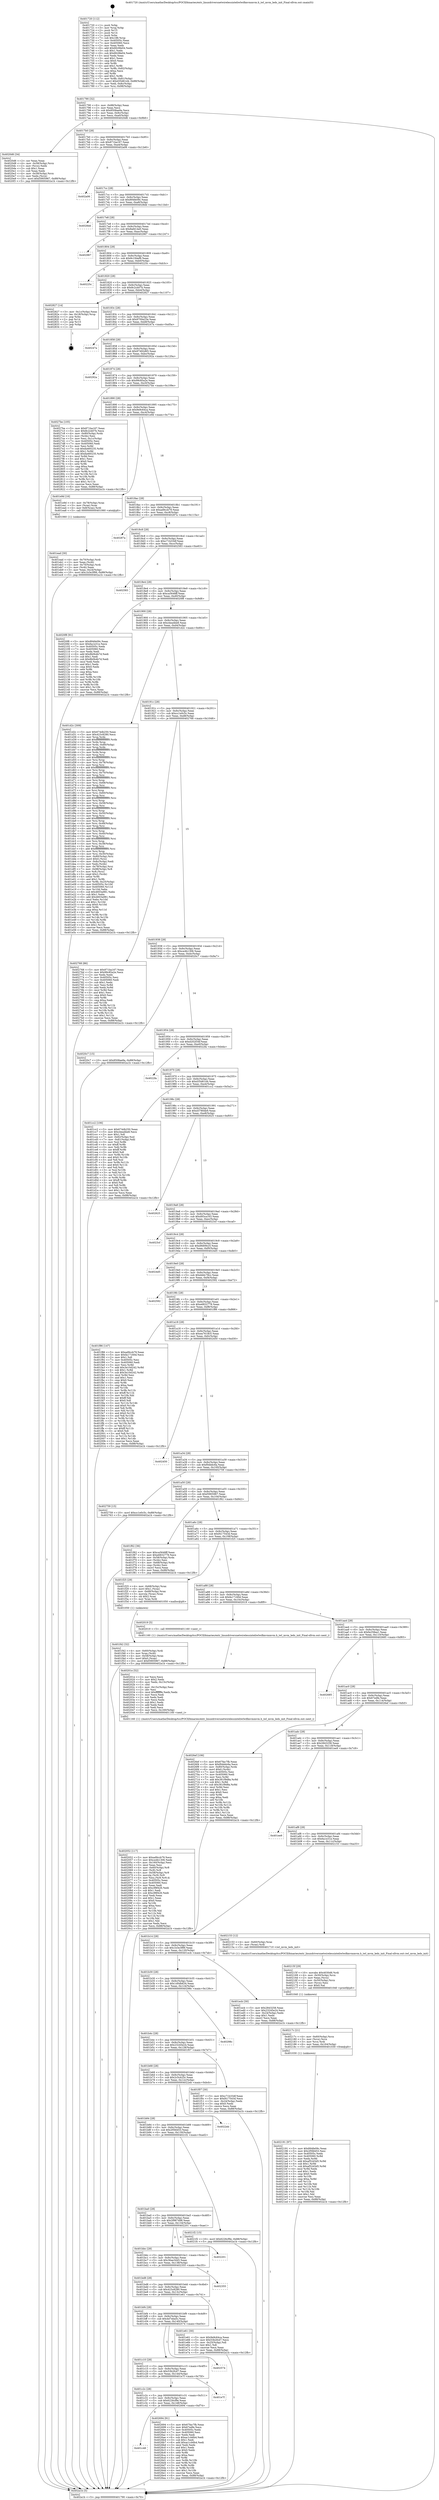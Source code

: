 digraph "0x401720" {
  label = "0x401720 (/mnt/c/Users/mathe/Desktop/tcc/POCII/binaries/extr_linuxdriversnetwirelessinteliwlwifimvmmvm.h_iwl_mvm_leds_init_Final-ollvm.out::main(0))"
  labelloc = "t"
  node[shape=record]

  Entry [label="",width=0.3,height=0.3,shape=circle,fillcolor=black,style=filled]
  "0x401790" [label="{
     0x401790 [32]\l
     | [instrs]\l
     &nbsp;&nbsp;0x401790 \<+6\>: mov -0x88(%rbp),%eax\l
     &nbsp;&nbsp;0x401796 \<+2\>: mov %eax,%ecx\l
     &nbsp;&nbsp;0x401798 \<+6\>: sub $0x8508ae9a,%ecx\l
     &nbsp;&nbsp;0x40179e \<+6\>: mov %eax,-0x9c(%rbp)\l
     &nbsp;&nbsp;0x4017a4 \<+6\>: mov %ecx,-0xa0(%rbp)\l
     &nbsp;&nbsp;0x4017aa \<+6\>: je 00000000004020d6 \<main+0x9b6\>\l
  }"]
  "0x4020d6" [label="{
     0x4020d6 [34]\l
     | [instrs]\l
     &nbsp;&nbsp;0x4020d6 \<+2\>: xor %eax,%eax\l
     &nbsp;&nbsp;0x4020d8 \<+4\>: mov -0x58(%rbp),%rcx\l
     &nbsp;&nbsp;0x4020dc \<+2\>: mov (%rcx),%edx\l
     &nbsp;&nbsp;0x4020de \<+3\>: sub $0x1,%eax\l
     &nbsp;&nbsp;0x4020e1 \<+2\>: sub %eax,%edx\l
     &nbsp;&nbsp;0x4020e3 \<+4\>: mov -0x58(%rbp),%rcx\l
     &nbsp;&nbsp;0x4020e7 \<+2\>: mov %edx,(%rcx)\l
     &nbsp;&nbsp;0x4020e9 \<+10\>: movl $0xf3905967,-0x88(%rbp)\l
     &nbsp;&nbsp;0x4020f3 \<+5\>: jmp 0000000000402a1b \<main+0x12fb\>\l
  }"]
  "0x4017b0" [label="{
     0x4017b0 [28]\l
     | [instrs]\l
     &nbsp;&nbsp;0x4017b0 \<+5\>: jmp 00000000004017b5 \<main+0x95\>\l
     &nbsp;&nbsp;0x4017b5 \<+6\>: mov -0x9c(%rbp),%eax\l
     &nbsp;&nbsp;0x4017bb \<+5\>: sub $0x871ba167,%eax\l
     &nbsp;&nbsp;0x4017c0 \<+6\>: mov %eax,-0xa4(%rbp)\l
     &nbsp;&nbsp;0x4017c6 \<+6\>: je 0000000000402a06 \<main+0x12e6\>\l
  }"]
  Exit [label="",width=0.3,height=0.3,shape=circle,fillcolor=black,style=filled,peripheries=2]
  "0x402a06" [label="{
     0x402a06\l
  }", style=dashed]
  "0x4017cc" [label="{
     0x4017cc [28]\l
     | [instrs]\l
     &nbsp;&nbsp;0x4017cc \<+5\>: jmp 00000000004017d1 \<main+0xb1\>\l
     &nbsp;&nbsp;0x4017d1 \<+6\>: mov -0x9c(%rbp),%eax\l
     &nbsp;&nbsp;0x4017d7 \<+5\>: sub $0x894fe09c,%eax\l
     &nbsp;&nbsp;0x4017dc \<+6\>: mov %eax,-0xa8(%rbp)\l
     &nbsp;&nbsp;0x4017e2 \<+6\>: je 00000000004028dd \<main+0x11bd\>\l
  }"]
  "0x401c48" [label="{
     0x401c48\l
  }", style=dashed]
  "0x4028dd" [label="{
     0x4028dd\l
  }", style=dashed]
  "0x4017e8" [label="{
     0x4017e8 [28]\l
     | [instrs]\l
     &nbsp;&nbsp;0x4017e8 \<+5\>: jmp 00000000004017ed \<main+0xcd\>\l
     &nbsp;&nbsp;0x4017ed \<+6\>: mov -0x9c(%rbp),%eax\l
     &nbsp;&nbsp;0x4017f3 \<+5\>: sub $0x8afd14e0,%eax\l
     &nbsp;&nbsp;0x4017f8 \<+6\>: mov %eax,-0xac(%rbp)\l
     &nbsp;&nbsp;0x4017fe \<+6\>: je 0000000000402967 \<main+0x1247\>\l
  }"]
  "0x402694" [label="{
     0x402694 [91]\l
     | [instrs]\l
     &nbsp;&nbsp;0x402694 \<+5\>: mov $0x67fac7fb,%eax\l
     &nbsp;&nbsp;0x402699 \<+5\>: mov $0x67edfe,%ecx\l
     &nbsp;&nbsp;0x40269e \<+7\>: mov 0x40505c,%edx\l
     &nbsp;&nbsp;0x4026a5 \<+7\>: mov 0x405060,%esi\l
     &nbsp;&nbsp;0x4026ac \<+2\>: mov %edx,%edi\l
     &nbsp;&nbsp;0x4026ae \<+6\>: sub $0xac1cb6b4,%edi\l
     &nbsp;&nbsp;0x4026b4 \<+3\>: sub $0x1,%edi\l
     &nbsp;&nbsp;0x4026b7 \<+6\>: add $0xac1cb6b4,%edi\l
     &nbsp;&nbsp;0x4026bd \<+3\>: imul %edi,%edx\l
     &nbsp;&nbsp;0x4026c0 \<+3\>: and $0x1,%edx\l
     &nbsp;&nbsp;0x4026c3 \<+3\>: cmp $0x0,%edx\l
     &nbsp;&nbsp;0x4026c6 \<+4\>: sete %r8b\l
     &nbsp;&nbsp;0x4026ca \<+3\>: cmp $0xa,%esi\l
     &nbsp;&nbsp;0x4026cd \<+4\>: setl %r9b\l
     &nbsp;&nbsp;0x4026d1 \<+3\>: mov %r8b,%r10b\l
     &nbsp;&nbsp;0x4026d4 \<+3\>: and %r9b,%r10b\l
     &nbsp;&nbsp;0x4026d7 \<+3\>: xor %r9b,%r8b\l
     &nbsp;&nbsp;0x4026da \<+3\>: or %r8b,%r10b\l
     &nbsp;&nbsp;0x4026dd \<+4\>: test $0x1,%r10b\l
     &nbsp;&nbsp;0x4026e1 \<+3\>: cmovne %ecx,%eax\l
     &nbsp;&nbsp;0x4026e4 \<+6\>: mov %eax,-0x88(%rbp)\l
     &nbsp;&nbsp;0x4026ea \<+5\>: jmp 0000000000402a1b \<main+0x12fb\>\l
  }"]
  "0x402967" [label="{
     0x402967\l
  }", style=dashed]
  "0x401804" [label="{
     0x401804 [28]\l
     | [instrs]\l
     &nbsp;&nbsp;0x401804 \<+5\>: jmp 0000000000401809 \<main+0xe9\>\l
     &nbsp;&nbsp;0x401809 \<+6\>: mov -0x9c(%rbp),%eax\l
     &nbsp;&nbsp;0x40180f \<+5\>: sub $0x8c194ef6,%eax\l
     &nbsp;&nbsp;0x401814 \<+6\>: mov %eax,-0xb0(%rbp)\l
     &nbsp;&nbsp;0x40181a \<+6\>: je 000000000040225c \<main+0xb3c\>\l
  }"]
  "0x401c2c" [label="{
     0x401c2c [28]\l
     | [instrs]\l
     &nbsp;&nbsp;0x401c2c \<+5\>: jmp 0000000000401c31 \<main+0x511\>\l
     &nbsp;&nbsp;0x401c31 \<+6\>: mov -0x9c(%rbp),%eax\l
     &nbsp;&nbsp;0x401c37 \<+5\>: sub $0x6226cf9e,%eax\l
     &nbsp;&nbsp;0x401c3c \<+6\>: mov %eax,-0x148(%rbp)\l
     &nbsp;&nbsp;0x401c42 \<+6\>: je 0000000000402694 \<main+0xf74\>\l
  }"]
  "0x40225c" [label="{
     0x40225c\l
  }", style=dashed]
  "0x401820" [label="{
     0x401820 [28]\l
     | [instrs]\l
     &nbsp;&nbsp;0x401820 \<+5\>: jmp 0000000000401825 \<main+0x105\>\l
     &nbsp;&nbsp;0x401825 \<+6\>: mov -0x9c(%rbp),%eax\l
     &nbsp;&nbsp;0x40182b \<+5\>: sub $0x8c2cb07b,%eax\l
     &nbsp;&nbsp;0x401830 \<+6\>: mov %eax,-0xb4(%rbp)\l
     &nbsp;&nbsp;0x401836 \<+6\>: je 0000000000402827 \<main+0x1107\>\l
  }"]
  "0x401e7f" [label="{
     0x401e7f\l
  }", style=dashed]
  "0x402827" [label="{
     0x402827 [14]\l
     | [instrs]\l
     &nbsp;&nbsp;0x402827 \<+3\>: mov -0x1c(%rbp),%eax\l
     &nbsp;&nbsp;0x40282a \<+4\>: lea -0x18(%rbp),%rsp\l
     &nbsp;&nbsp;0x40282e \<+1\>: pop %rbx\l
     &nbsp;&nbsp;0x40282f \<+2\>: pop %r14\l
     &nbsp;&nbsp;0x402831 \<+2\>: pop %r15\l
     &nbsp;&nbsp;0x402833 \<+1\>: pop %rbp\l
     &nbsp;&nbsp;0x402834 \<+1\>: ret\l
  }"]
  "0x40183c" [label="{
     0x40183c [28]\l
     | [instrs]\l
     &nbsp;&nbsp;0x40183c \<+5\>: jmp 0000000000401841 \<main+0x121\>\l
     &nbsp;&nbsp;0x401841 \<+6\>: mov -0x9c(%rbp),%eax\l
     &nbsp;&nbsp;0x401847 \<+5\>: sub $0x9700e23e,%eax\l
     &nbsp;&nbsp;0x40184c \<+6\>: mov %eax,-0xb8(%rbp)\l
     &nbsp;&nbsp;0x401852 \<+6\>: je 000000000040247a \<main+0xd5a\>\l
  }"]
  "0x401c10" [label="{
     0x401c10 [28]\l
     | [instrs]\l
     &nbsp;&nbsp;0x401c10 \<+5\>: jmp 0000000000401c15 \<main+0x4f5\>\l
     &nbsp;&nbsp;0x401c15 \<+6\>: mov -0x9c(%rbp),%eax\l
     &nbsp;&nbsp;0x401c1b \<+5\>: sub $0x53b2fcd7,%eax\l
     &nbsp;&nbsp;0x401c20 \<+6\>: mov %eax,-0x144(%rbp)\l
     &nbsp;&nbsp;0x401c26 \<+6\>: je 0000000000401e7f \<main+0x75f\>\l
  }"]
  "0x40247a" [label="{
     0x40247a\l
  }", style=dashed]
  "0x401858" [label="{
     0x401858 [28]\l
     | [instrs]\l
     &nbsp;&nbsp;0x401858 \<+5\>: jmp 000000000040185d \<main+0x13d\>\l
     &nbsp;&nbsp;0x40185d \<+6\>: mov -0x9c(%rbp),%eax\l
     &nbsp;&nbsp;0x401863 \<+5\>: sub $0x97492d65,%eax\l
     &nbsp;&nbsp;0x401868 \<+6\>: mov %eax,-0xbc(%rbp)\l
     &nbsp;&nbsp;0x40186e \<+6\>: je 000000000040292a \<main+0x120a\>\l
  }"]
  "0x402574" [label="{
     0x402574\l
  }", style=dashed]
  "0x40292a" [label="{
     0x40292a\l
  }", style=dashed]
  "0x401874" [label="{
     0x401874 [28]\l
     | [instrs]\l
     &nbsp;&nbsp;0x401874 \<+5\>: jmp 0000000000401879 \<main+0x159\>\l
     &nbsp;&nbsp;0x401879 \<+6\>: mov -0x9c(%rbp),%eax\l
     &nbsp;&nbsp;0x40187f \<+5\>: sub $0x99c85a2e,%eax\l
     &nbsp;&nbsp;0x401884 \<+6\>: mov %eax,-0xc0(%rbp)\l
     &nbsp;&nbsp;0x40188a \<+6\>: je 00000000004027be \<main+0x109e\>\l
  }"]
  "0x402191" [label="{
     0x402191 [97]\l
     | [instrs]\l
     &nbsp;&nbsp;0x402191 \<+5\>: mov $0x894fe09c,%eax\l
     &nbsp;&nbsp;0x402196 \<+5\>: mov $0x2f5fd453,%esi\l
     &nbsp;&nbsp;0x40219b \<+7\>: mov 0x40505c,%edx\l
     &nbsp;&nbsp;0x4021a2 \<+8\>: mov 0x405060,%r8d\l
     &nbsp;&nbsp;0x4021aa \<+3\>: mov %edx,%r9d\l
     &nbsp;&nbsp;0x4021ad \<+7\>: add $0xaf52d3d5,%r9d\l
     &nbsp;&nbsp;0x4021b4 \<+4\>: sub $0x1,%r9d\l
     &nbsp;&nbsp;0x4021b8 \<+7\>: sub $0xaf52d3d5,%r9d\l
     &nbsp;&nbsp;0x4021bf \<+4\>: imul %r9d,%edx\l
     &nbsp;&nbsp;0x4021c3 \<+3\>: and $0x1,%edx\l
     &nbsp;&nbsp;0x4021c6 \<+3\>: cmp $0x0,%edx\l
     &nbsp;&nbsp;0x4021c9 \<+4\>: sete %r10b\l
     &nbsp;&nbsp;0x4021cd \<+4\>: cmp $0xa,%r8d\l
     &nbsp;&nbsp;0x4021d1 \<+4\>: setl %r11b\l
     &nbsp;&nbsp;0x4021d5 \<+3\>: mov %r10b,%bl\l
     &nbsp;&nbsp;0x4021d8 \<+3\>: and %r11b,%bl\l
     &nbsp;&nbsp;0x4021db \<+3\>: xor %r11b,%r10b\l
     &nbsp;&nbsp;0x4021de \<+3\>: or %r10b,%bl\l
     &nbsp;&nbsp;0x4021e1 \<+3\>: test $0x1,%bl\l
     &nbsp;&nbsp;0x4021e4 \<+3\>: cmovne %esi,%eax\l
     &nbsp;&nbsp;0x4021e7 \<+6\>: mov %eax,-0x88(%rbp)\l
     &nbsp;&nbsp;0x4021ed \<+5\>: jmp 0000000000402a1b \<main+0x12fb\>\l
  }"]
  "0x4027be" [label="{
     0x4027be [105]\l
     | [instrs]\l
     &nbsp;&nbsp;0x4027be \<+5\>: mov $0x871ba167,%eax\l
     &nbsp;&nbsp;0x4027c3 \<+5\>: mov $0x8c2cb07b,%ecx\l
     &nbsp;&nbsp;0x4027c8 \<+4\>: mov -0x80(%rbp),%rdx\l
     &nbsp;&nbsp;0x4027cc \<+2\>: mov (%rdx),%esi\l
     &nbsp;&nbsp;0x4027ce \<+3\>: mov %esi,-0x1c(%rbp)\l
     &nbsp;&nbsp;0x4027d1 \<+7\>: mov 0x40505c,%esi\l
     &nbsp;&nbsp;0x4027d8 \<+7\>: mov 0x405060,%edi\l
     &nbsp;&nbsp;0x4027df \<+3\>: mov %esi,%r8d\l
     &nbsp;&nbsp;0x4027e2 \<+7\>: sub $0xfa460235,%r8d\l
     &nbsp;&nbsp;0x4027e9 \<+4\>: sub $0x1,%r8d\l
     &nbsp;&nbsp;0x4027ed \<+7\>: add $0xfa460235,%r8d\l
     &nbsp;&nbsp;0x4027f4 \<+4\>: imul %r8d,%esi\l
     &nbsp;&nbsp;0x4027f8 \<+3\>: and $0x1,%esi\l
     &nbsp;&nbsp;0x4027fb \<+3\>: cmp $0x0,%esi\l
     &nbsp;&nbsp;0x4027fe \<+4\>: sete %r9b\l
     &nbsp;&nbsp;0x402802 \<+3\>: cmp $0xa,%edi\l
     &nbsp;&nbsp;0x402805 \<+4\>: setl %r10b\l
     &nbsp;&nbsp;0x402809 \<+3\>: mov %r9b,%r11b\l
     &nbsp;&nbsp;0x40280c \<+3\>: and %r10b,%r11b\l
     &nbsp;&nbsp;0x40280f \<+3\>: xor %r10b,%r9b\l
     &nbsp;&nbsp;0x402812 \<+3\>: or %r9b,%r11b\l
     &nbsp;&nbsp;0x402815 \<+4\>: test $0x1,%r11b\l
     &nbsp;&nbsp;0x402819 \<+3\>: cmovne %ecx,%eax\l
     &nbsp;&nbsp;0x40281c \<+6\>: mov %eax,-0x88(%rbp)\l
     &nbsp;&nbsp;0x402822 \<+5\>: jmp 0000000000402a1b \<main+0x12fb\>\l
  }"]
  "0x401890" [label="{
     0x401890 [28]\l
     | [instrs]\l
     &nbsp;&nbsp;0x401890 \<+5\>: jmp 0000000000401895 \<main+0x175\>\l
     &nbsp;&nbsp;0x401895 \<+6\>: mov -0x9c(%rbp),%eax\l
     &nbsp;&nbsp;0x40189b \<+5\>: sub $0x9e9c64ca,%eax\l
     &nbsp;&nbsp;0x4018a0 \<+6\>: mov %eax,-0xc4(%rbp)\l
     &nbsp;&nbsp;0x4018a6 \<+6\>: je 0000000000401e9d \<main+0x77d\>\l
  }"]
  "0x40217c" [label="{
     0x40217c [21]\l
     | [instrs]\l
     &nbsp;&nbsp;0x40217c \<+4\>: mov -0x60(%rbp),%rcx\l
     &nbsp;&nbsp;0x402180 \<+3\>: mov (%rcx),%rcx\l
     &nbsp;&nbsp;0x402183 \<+3\>: mov %rcx,%rdi\l
     &nbsp;&nbsp;0x402186 \<+6\>: mov %eax,-0x164(%rbp)\l
     &nbsp;&nbsp;0x40218c \<+5\>: call 0000000000401030 \<free@plt\>\l
     | [calls]\l
     &nbsp;&nbsp;0x401030 \{1\} (unknown)\l
  }"]
  "0x401e9d" [label="{
     0x401e9d [16]\l
     | [instrs]\l
     &nbsp;&nbsp;0x401e9d \<+4\>: mov -0x78(%rbp),%rax\l
     &nbsp;&nbsp;0x401ea1 \<+3\>: mov (%rax),%rax\l
     &nbsp;&nbsp;0x401ea4 \<+4\>: mov 0x8(%rax),%rdi\l
     &nbsp;&nbsp;0x401ea8 \<+5\>: call 0000000000401060 \<atoi@plt\>\l
     | [calls]\l
     &nbsp;&nbsp;0x401060 \{1\} (unknown)\l
  }"]
  "0x4018ac" [label="{
     0x4018ac [28]\l
     | [instrs]\l
     &nbsp;&nbsp;0x4018ac \<+5\>: jmp 00000000004018b1 \<main+0x191\>\l
     &nbsp;&nbsp;0x4018b1 \<+6\>: mov -0x9c(%rbp),%eax\l
     &nbsp;&nbsp;0x4018b7 \<+5\>: sub $0xad9ccb79,%eax\l
     &nbsp;&nbsp;0x4018bc \<+6\>: mov %eax,-0xc8(%rbp)\l
     &nbsp;&nbsp;0x4018c2 \<+6\>: je 000000000040287a \<main+0x115a\>\l
  }"]
  "0x40215f" [label="{
     0x40215f [29]\l
     | [instrs]\l
     &nbsp;&nbsp;0x40215f \<+10\>: movabs $0x4030d6,%rdi\l
     &nbsp;&nbsp;0x402169 \<+4\>: mov -0x50(%rbp),%rcx\l
     &nbsp;&nbsp;0x40216d \<+2\>: mov %eax,(%rcx)\l
     &nbsp;&nbsp;0x40216f \<+4\>: mov -0x50(%rbp),%rcx\l
     &nbsp;&nbsp;0x402173 \<+2\>: mov (%rcx),%esi\l
     &nbsp;&nbsp;0x402175 \<+2\>: mov $0x0,%al\l
     &nbsp;&nbsp;0x402177 \<+5\>: call 0000000000401040 \<printf@plt\>\l
     | [calls]\l
     &nbsp;&nbsp;0x401040 \{1\} (unknown)\l
  }"]
  "0x40287a" [label="{
     0x40287a\l
  }", style=dashed]
  "0x4018c8" [label="{
     0x4018c8 [28]\l
     | [instrs]\l
     &nbsp;&nbsp;0x4018c8 \<+5\>: jmp 00000000004018cd \<main+0x1ad\>\l
     &nbsp;&nbsp;0x4018cd \<+6\>: mov -0x9c(%rbp),%eax\l
     &nbsp;&nbsp;0x4018d3 \<+5\>: sub $0xc71b33df,%eax\l
     &nbsp;&nbsp;0x4018d8 \<+6\>: mov %eax,-0xcc(%rbp)\l
     &nbsp;&nbsp;0x4018de \<+6\>: je 0000000000402583 \<main+0xe63\>\l
  }"]
  "0x402052" [label="{
     0x402052 [117]\l
     | [instrs]\l
     &nbsp;&nbsp;0x402052 \<+5\>: mov $0xad9ccb79,%ecx\l
     &nbsp;&nbsp;0x402057 \<+5\>: mov $0xce4b1306,%edx\l
     &nbsp;&nbsp;0x40205c \<+6\>: mov -0x160(%rbp),%esi\l
     &nbsp;&nbsp;0x402062 \<+3\>: imul %eax,%esi\l
     &nbsp;&nbsp;0x402065 \<+4\>: mov -0x60(%rbp),%r8\l
     &nbsp;&nbsp;0x402069 \<+3\>: mov (%r8),%r8\l
     &nbsp;&nbsp;0x40206c \<+4\>: mov -0x58(%rbp),%r9\l
     &nbsp;&nbsp;0x402070 \<+3\>: movslq (%r9),%r9\l
     &nbsp;&nbsp;0x402073 \<+4\>: mov %esi,(%r8,%r9,4)\l
     &nbsp;&nbsp;0x402077 \<+7\>: mov 0x40505c,%eax\l
     &nbsp;&nbsp;0x40207e \<+7\>: mov 0x405060,%esi\l
     &nbsp;&nbsp;0x402085 \<+2\>: mov %eax,%edi\l
     &nbsp;&nbsp;0x402087 \<+6\>: add $0xc98f426,%edi\l
     &nbsp;&nbsp;0x40208d \<+3\>: sub $0x1,%edi\l
     &nbsp;&nbsp;0x402090 \<+6\>: sub $0xc98f426,%edi\l
     &nbsp;&nbsp;0x402096 \<+3\>: imul %edi,%eax\l
     &nbsp;&nbsp;0x402099 \<+3\>: and $0x1,%eax\l
     &nbsp;&nbsp;0x40209c \<+3\>: cmp $0x0,%eax\l
     &nbsp;&nbsp;0x40209f \<+4\>: sete %r10b\l
     &nbsp;&nbsp;0x4020a3 \<+3\>: cmp $0xa,%esi\l
     &nbsp;&nbsp;0x4020a6 \<+4\>: setl %r11b\l
     &nbsp;&nbsp;0x4020aa \<+3\>: mov %r10b,%bl\l
     &nbsp;&nbsp;0x4020ad \<+3\>: and %r11b,%bl\l
     &nbsp;&nbsp;0x4020b0 \<+3\>: xor %r11b,%r10b\l
     &nbsp;&nbsp;0x4020b3 \<+3\>: or %r10b,%bl\l
     &nbsp;&nbsp;0x4020b6 \<+3\>: test $0x1,%bl\l
     &nbsp;&nbsp;0x4020b9 \<+3\>: cmovne %edx,%ecx\l
     &nbsp;&nbsp;0x4020bc \<+6\>: mov %ecx,-0x88(%rbp)\l
     &nbsp;&nbsp;0x4020c2 \<+5\>: jmp 0000000000402a1b \<main+0x12fb\>\l
  }"]
  "0x402583" [label="{
     0x402583\l
  }", style=dashed]
  "0x4018e4" [label="{
     0x4018e4 [28]\l
     | [instrs]\l
     &nbsp;&nbsp;0x4018e4 \<+5\>: jmp 00000000004018e9 \<main+0x1c9\>\l
     &nbsp;&nbsp;0x4018e9 \<+6\>: mov -0x9c(%rbp),%eax\l
     &nbsp;&nbsp;0x4018ef \<+5\>: sub $0xca5648ff,%eax\l
     &nbsp;&nbsp;0x4018f4 \<+6\>: mov %eax,-0xd0(%rbp)\l
     &nbsp;&nbsp;0x4018fa \<+6\>: je 00000000004020f8 \<main+0x9d8\>\l
  }"]
  "0x40201e" [label="{
     0x40201e [52]\l
     | [instrs]\l
     &nbsp;&nbsp;0x40201e \<+2\>: xor %ecx,%ecx\l
     &nbsp;&nbsp;0x402020 \<+5\>: mov $0x2,%edx\l
     &nbsp;&nbsp;0x402025 \<+6\>: mov %edx,-0x15c(%rbp)\l
     &nbsp;&nbsp;0x40202b \<+1\>: cltd\l
     &nbsp;&nbsp;0x40202c \<+6\>: mov -0x15c(%rbp),%esi\l
     &nbsp;&nbsp;0x402032 \<+2\>: idiv %esi\l
     &nbsp;&nbsp;0x402034 \<+6\>: imul $0xfffffffe,%edx,%edx\l
     &nbsp;&nbsp;0x40203a \<+2\>: mov %ecx,%edi\l
     &nbsp;&nbsp;0x40203c \<+2\>: sub %edx,%edi\l
     &nbsp;&nbsp;0x40203e \<+2\>: mov %ecx,%edx\l
     &nbsp;&nbsp;0x402040 \<+3\>: sub $0x1,%edx\l
     &nbsp;&nbsp;0x402043 \<+2\>: add %edx,%edi\l
     &nbsp;&nbsp;0x402045 \<+2\>: sub %edi,%ecx\l
     &nbsp;&nbsp;0x402047 \<+6\>: mov %ecx,-0x160(%rbp)\l
     &nbsp;&nbsp;0x40204d \<+5\>: call 0000000000401160 \<next_i\>\l
     | [calls]\l
     &nbsp;&nbsp;0x401160 \{1\} (/mnt/c/Users/mathe/Desktop/tcc/POCII/binaries/extr_linuxdriversnetwirelessinteliwlwifimvmmvm.h_iwl_mvm_leds_init_Final-ollvm.out::next_i)\l
  }"]
  "0x4020f8" [label="{
     0x4020f8 [91]\l
     | [instrs]\l
     &nbsp;&nbsp;0x4020f8 \<+5\>: mov $0x894fe09c,%eax\l
     &nbsp;&nbsp;0x4020fd \<+5\>: mov $0x6a1e31e,%ecx\l
     &nbsp;&nbsp;0x402102 \<+7\>: mov 0x40505c,%edx\l
     &nbsp;&nbsp;0x402109 \<+7\>: mov 0x405060,%esi\l
     &nbsp;&nbsp;0x402110 \<+2\>: mov %edx,%edi\l
     &nbsp;&nbsp;0x402112 \<+6\>: add $0x8b0b4b7d,%edi\l
     &nbsp;&nbsp;0x402118 \<+3\>: sub $0x1,%edi\l
     &nbsp;&nbsp;0x40211b \<+6\>: sub $0x8b0b4b7d,%edi\l
     &nbsp;&nbsp;0x402121 \<+3\>: imul %edi,%edx\l
     &nbsp;&nbsp;0x402124 \<+3\>: and $0x1,%edx\l
     &nbsp;&nbsp;0x402127 \<+3\>: cmp $0x0,%edx\l
     &nbsp;&nbsp;0x40212a \<+4\>: sete %r8b\l
     &nbsp;&nbsp;0x40212e \<+3\>: cmp $0xa,%esi\l
     &nbsp;&nbsp;0x402131 \<+4\>: setl %r9b\l
     &nbsp;&nbsp;0x402135 \<+3\>: mov %r8b,%r10b\l
     &nbsp;&nbsp;0x402138 \<+3\>: and %r9b,%r10b\l
     &nbsp;&nbsp;0x40213b \<+3\>: xor %r9b,%r8b\l
     &nbsp;&nbsp;0x40213e \<+3\>: or %r8b,%r10b\l
     &nbsp;&nbsp;0x402141 \<+4\>: test $0x1,%r10b\l
     &nbsp;&nbsp;0x402145 \<+3\>: cmovne %ecx,%eax\l
     &nbsp;&nbsp;0x402148 \<+6\>: mov %eax,-0x88(%rbp)\l
     &nbsp;&nbsp;0x40214e \<+5\>: jmp 0000000000402a1b \<main+0x12fb\>\l
  }"]
  "0x401900" [label="{
     0x401900 [28]\l
     | [instrs]\l
     &nbsp;&nbsp;0x401900 \<+5\>: jmp 0000000000401905 \<main+0x1e5\>\l
     &nbsp;&nbsp;0x401905 \<+6\>: mov -0x9c(%rbp),%eax\l
     &nbsp;&nbsp;0x40190b \<+5\>: sub $0xcbea4be8,%eax\l
     &nbsp;&nbsp;0x401910 \<+6\>: mov %eax,-0xd4(%rbp)\l
     &nbsp;&nbsp;0x401916 \<+6\>: je 0000000000401d2c \<main+0x60c\>\l
  }"]
  "0x401f42" [label="{
     0x401f42 [32]\l
     | [instrs]\l
     &nbsp;&nbsp;0x401f42 \<+4\>: mov -0x60(%rbp),%rdi\l
     &nbsp;&nbsp;0x401f46 \<+3\>: mov %rax,(%rdi)\l
     &nbsp;&nbsp;0x401f49 \<+4\>: mov -0x58(%rbp),%rax\l
     &nbsp;&nbsp;0x401f4d \<+6\>: movl $0x0,(%rax)\l
     &nbsp;&nbsp;0x401f53 \<+10\>: movl $0xf3905967,-0x88(%rbp)\l
     &nbsp;&nbsp;0x401f5d \<+5\>: jmp 0000000000402a1b \<main+0x12fb\>\l
  }"]
  "0x401d2c" [label="{
     0x401d2c [309]\l
     | [instrs]\l
     &nbsp;&nbsp;0x401d2c \<+5\>: mov $0x674db250,%eax\l
     &nbsp;&nbsp;0x401d31 \<+5\>: mov $0x423c8280,%ecx\l
     &nbsp;&nbsp;0x401d36 \<+3\>: mov %rsp,%rdx\l
     &nbsp;&nbsp;0x401d39 \<+4\>: add $0xfffffffffffffff0,%rdx\l
     &nbsp;&nbsp;0x401d3d \<+3\>: mov %rdx,%rsp\l
     &nbsp;&nbsp;0x401d40 \<+4\>: mov %rdx,-0x80(%rbp)\l
     &nbsp;&nbsp;0x401d44 \<+3\>: mov %rsp,%rdx\l
     &nbsp;&nbsp;0x401d47 \<+4\>: add $0xfffffffffffffff0,%rdx\l
     &nbsp;&nbsp;0x401d4b \<+3\>: mov %rdx,%rsp\l
     &nbsp;&nbsp;0x401d4e \<+3\>: mov %rsp,%rsi\l
     &nbsp;&nbsp;0x401d51 \<+4\>: add $0xfffffffffffffff0,%rsi\l
     &nbsp;&nbsp;0x401d55 \<+3\>: mov %rsi,%rsp\l
     &nbsp;&nbsp;0x401d58 \<+4\>: mov %rsi,-0x78(%rbp)\l
     &nbsp;&nbsp;0x401d5c \<+3\>: mov %rsp,%rsi\l
     &nbsp;&nbsp;0x401d5f \<+4\>: add $0xfffffffffffffff0,%rsi\l
     &nbsp;&nbsp;0x401d63 \<+3\>: mov %rsi,%rsp\l
     &nbsp;&nbsp;0x401d66 \<+4\>: mov %rsi,-0x70(%rbp)\l
     &nbsp;&nbsp;0x401d6a \<+3\>: mov %rsp,%rsi\l
     &nbsp;&nbsp;0x401d6d \<+4\>: add $0xfffffffffffffff0,%rsi\l
     &nbsp;&nbsp;0x401d71 \<+3\>: mov %rsi,%rsp\l
     &nbsp;&nbsp;0x401d74 \<+4\>: mov %rsi,-0x68(%rbp)\l
     &nbsp;&nbsp;0x401d78 \<+3\>: mov %rsp,%rsi\l
     &nbsp;&nbsp;0x401d7b \<+4\>: add $0xfffffffffffffff0,%rsi\l
     &nbsp;&nbsp;0x401d7f \<+3\>: mov %rsi,%rsp\l
     &nbsp;&nbsp;0x401d82 \<+4\>: mov %rsi,-0x60(%rbp)\l
     &nbsp;&nbsp;0x401d86 \<+3\>: mov %rsp,%rsi\l
     &nbsp;&nbsp;0x401d89 \<+4\>: add $0xfffffffffffffff0,%rsi\l
     &nbsp;&nbsp;0x401d8d \<+3\>: mov %rsi,%rsp\l
     &nbsp;&nbsp;0x401d90 \<+4\>: mov %rsi,-0x58(%rbp)\l
     &nbsp;&nbsp;0x401d94 \<+3\>: mov %rsp,%rsi\l
     &nbsp;&nbsp;0x401d97 \<+4\>: add $0xfffffffffffffff0,%rsi\l
     &nbsp;&nbsp;0x401d9b \<+3\>: mov %rsi,%rsp\l
     &nbsp;&nbsp;0x401d9e \<+4\>: mov %rsi,-0x50(%rbp)\l
     &nbsp;&nbsp;0x401da2 \<+3\>: mov %rsp,%rsi\l
     &nbsp;&nbsp;0x401da5 \<+4\>: add $0xfffffffffffffff0,%rsi\l
     &nbsp;&nbsp;0x401da9 \<+3\>: mov %rsi,%rsp\l
     &nbsp;&nbsp;0x401dac \<+4\>: mov %rsi,-0x48(%rbp)\l
     &nbsp;&nbsp;0x401db0 \<+3\>: mov %rsp,%rsi\l
     &nbsp;&nbsp;0x401db3 \<+4\>: add $0xfffffffffffffff0,%rsi\l
     &nbsp;&nbsp;0x401db7 \<+3\>: mov %rsi,%rsp\l
     &nbsp;&nbsp;0x401dba \<+4\>: mov %rsi,-0x40(%rbp)\l
     &nbsp;&nbsp;0x401dbe \<+3\>: mov %rsp,%rsi\l
     &nbsp;&nbsp;0x401dc1 \<+4\>: add $0xfffffffffffffff0,%rsi\l
     &nbsp;&nbsp;0x401dc5 \<+3\>: mov %rsi,%rsp\l
     &nbsp;&nbsp;0x401dc8 \<+4\>: mov %rsi,-0x38(%rbp)\l
     &nbsp;&nbsp;0x401dcc \<+3\>: mov %rsp,%rsi\l
     &nbsp;&nbsp;0x401dcf \<+4\>: add $0xfffffffffffffff0,%rsi\l
     &nbsp;&nbsp;0x401dd3 \<+3\>: mov %rsi,%rsp\l
     &nbsp;&nbsp;0x401dd6 \<+4\>: mov %rsi,-0x30(%rbp)\l
     &nbsp;&nbsp;0x401dda \<+4\>: mov -0x80(%rbp),%rsi\l
     &nbsp;&nbsp;0x401dde \<+6\>: movl $0x0,(%rsi)\l
     &nbsp;&nbsp;0x401de4 \<+6\>: mov -0x8c(%rbp),%edi\l
     &nbsp;&nbsp;0x401dea \<+2\>: mov %edi,(%rdx)\l
     &nbsp;&nbsp;0x401dec \<+4\>: mov -0x78(%rbp),%rsi\l
     &nbsp;&nbsp;0x401df0 \<+7\>: mov -0x98(%rbp),%r8\l
     &nbsp;&nbsp;0x401df7 \<+3\>: mov %r8,(%rsi)\l
     &nbsp;&nbsp;0x401dfa \<+3\>: cmpl $0x2,(%rdx)\l
     &nbsp;&nbsp;0x401dfd \<+4\>: setne %r9b\l
     &nbsp;&nbsp;0x401e01 \<+4\>: and $0x1,%r9b\l
     &nbsp;&nbsp;0x401e05 \<+4\>: mov %r9b,-0x25(%rbp)\l
     &nbsp;&nbsp;0x401e09 \<+8\>: mov 0x40505c,%r10d\l
     &nbsp;&nbsp;0x401e11 \<+8\>: mov 0x405060,%r11d\l
     &nbsp;&nbsp;0x401e19 \<+3\>: mov %r10d,%ebx\l
     &nbsp;&nbsp;0x401e1c \<+6\>: sub $0x4603a981,%ebx\l
     &nbsp;&nbsp;0x401e22 \<+3\>: sub $0x1,%ebx\l
     &nbsp;&nbsp;0x401e25 \<+6\>: add $0x4603a981,%ebx\l
     &nbsp;&nbsp;0x401e2b \<+4\>: imul %ebx,%r10d\l
     &nbsp;&nbsp;0x401e2f \<+4\>: and $0x1,%r10d\l
     &nbsp;&nbsp;0x401e33 \<+4\>: cmp $0x0,%r10d\l
     &nbsp;&nbsp;0x401e37 \<+4\>: sete %r9b\l
     &nbsp;&nbsp;0x401e3b \<+4\>: cmp $0xa,%r11d\l
     &nbsp;&nbsp;0x401e3f \<+4\>: setl %r14b\l
     &nbsp;&nbsp;0x401e43 \<+3\>: mov %r9b,%r15b\l
     &nbsp;&nbsp;0x401e46 \<+3\>: and %r14b,%r15b\l
     &nbsp;&nbsp;0x401e49 \<+3\>: xor %r14b,%r9b\l
     &nbsp;&nbsp;0x401e4c \<+3\>: or %r9b,%r15b\l
     &nbsp;&nbsp;0x401e4f \<+4\>: test $0x1,%r15b\l
     &nbsp;&nbsp;0x401e53 \<+3\>: cmovne %ecx,%eax\l
     &nbsp;&nbsp;0x401e56 \<+6\>: mov %eax,-0x88(%rbp)\l
     &nbsp;&nbsp;0x401e5c \<+5\>: jmp 0000000000402a1b \<main+0x12fb\>\l
  }"]
  "0x40191c" [label="{
     0x40191c [28]\l
     | [instrs]\l
     &nbsp;&nbsp;0x40191c \<+5\>: jmp 0000000000401921 \<main+0x201\>\l
     &nbsp;&nbsp;0x401921 \<+6\>: mov -0x9c(%rbp),%eax\l
     &nbsp;&nbsp;0x401927 \<+5\>: sub $0xcc1e0c5c,%eax\l
     &nbsp;&nbsp;0x40192c \<+6\>: mov %eax,-0xd8(%rbp)\l
     &nbsp;&nbsp;0x401932 \<+6\>: je 0000000000402768 \<main+0x1048\>\l
  }"]
  "0x401ead" [label="{
     0x401ead [30]\l
     | [instrs]\l
     &nbsp;&nbsp;0x401ead \<+4\>: mov -0x70(%rbp),%rdi\l
     &nbsp;&nbsp;0x401eb1 \<+2\>: mov %eax,(%rdi)\l
     &nbsp;&nbsp;0x401eb3 \<+4\>: mov -0x70(%rbp),%rdi\l
     &nbsp;&nbsp;0x401eb7 \<+2\>: mov (%rdi),%eax\l
     &nbsp;&nbsp;0x401eb9 \<+3\>: mov %eax,-0x24(%rbp)\l
     &nbsp;&nbsp;0x401ebc \<+10\>: movl $0x1b3e3f99,-0x88(%rbp)\l
     &nbsp;&nbsp;0x401ec6 \<+5\>: jmp 0000000000402a1b \<main+0x12fb\>\l
  }"]
  "0x402768" [label="{
     0x402768 [86]\l
     | [instrs]\l
     &nbsp;&nbsp;0x402768 \<+5\>: mov $0x871ba167,%eax\l
     &nbsp;&nbsp;0x40276d \<+5\>: mov $0x99c85a2e,%ecx\l
     &nbsp;&nbsp;0x402772 \<+2\>: xor %edx,%edx\l
     &nbsp;&nbsp;0x402774 \<+7\>: mov 0x40505c,%esi\l
     &nbsp;&nbsp;0x40277b \<+7\>: mov 0x405060,%edi\l
     &nbsp;&nbsp;0x402782 \<+3\>: sub $0x1,%edx\l
     &nbsp;&nbsp;0x402785 \<+3\>: mov %esi,%r8d\l
     &nbsp;&nbsp;0x402788 \<+3\>: add %edx,%r8d\l
     &nbsp;&nbsp;0x40278b \<+4\>: imul %r8d,%esi\l
     &nbsp;&nbsp;0x40278f \<+3\>: and $0x1,%esi\l
     &nbsp;&nbsp;0x402792 \<+3\>: cmp $0x0,%esi\l
     &nbsp;&nbsp;0x402795 \<+4\>: sete %r9b\l
     &nbsp;&nbsp;0x402799 \<+3\>: cmp $0xa,%edi\l
     &nbsp;&nbsp;0x40279c \<+4\>: setl %r10b\l
     &nbsp;&nbsp;0x4027a0 \<+3\>: mov %r9b,%r11b\l
     &nbsp;&nbsp;0x4027a3 \<+3\>: and %r10b,%r11b\l
     &nbsp;&nbsp;0x4027a6 \<+3\>: xor %r10b,%r9b\l
     &nbsp;&nbsp;0x4027a9 \<+3\>: or %r9b,%r11b\l
     &nbsp;&nbsp;0x4027ac \<+4\>: test $0x1,%r11b\l
     &nbsp;&nbsp;0x4027b0 \<+3\>: cmovne %ecx,%eax\l
     &nbsp;&nbsp;0x4027b3 \<+6\>: mov %eax,-0x88(%rbp)\l
     &nbsp;&nbsp;0x4027b9 \<+5\>: jmp 0000000000402a1b \<main+0x12fb\>\l
  }"]
  "0x401938" [label="{
     0x401938 [28]\l
     | [instrs]\l
     &nbsp;&nbsp;0x401938 \<+5\>: jmp 000000000040193d \<main+0x21d\>\l
     &nbsp;&nbsp;0x40193d \<+6\>: mov -0x9c(%rbp),%eax\l
     &nbsp;&nbsp;0x401943 \<+5\>: sub $0xce4b1306,%eax\l
     &nbsp;&nbsp;0x401948 \<+6\>: mov %eax,-0xdc(%rbp)\l
     &nbsp;&nbsp;0x40194e \<+6\>: je 00000000004020c7 \<main+0x9a7\>\l
  }"]
  "0x401bf4" [label="{
     0x401bf4 [28]\l
     | [instrs]\l
     &nbsp;&nbsp;0x401bf4 \<+5\>: jmp 0000000000401bf9 \<main+0x4d9\>\l
     &nbsp;&nbsp;0x401bf9 \<+6\>: mov -0x9c(%rbp),%eax\l
     &nbsp;&nbsp;0x401bff \<+5\>: sub $0x4d7eba5c,%eax\l
     &nbsp;&nbsp;0x401c04 \<+6\>: mov %eax,-0x140(%rbp)\l
     &nbsp;&nbsp;0x401c0a \<+6\>: je 0000000000402574 \<main+0xe54\>\l
  }"]
  "0x4020c7" [label="{
     0x4020c7 [15]\l
     | [instrs]\l
     &nbsp;&nbsp;0x4020c7 \<+10\>: movl $0x8508ae9a,-0x88(%rbp)\l
     &nbsp;&nbsp;0x4020d1 \<+5\>: jmp 0000000000402a1b \<main+0x12fb\>\l
  }"]
  "0x401954" [label="{
     0x401954 [28]\l
     | [instrs]\l
     &nbsp;&nbsp;0x401954 \<+5\>: jmp 0000000000401959 \<main+0x239\>\l
     &nbsp;&nbsp;0x401959 \<+6\>: mov -0x9c(%rbp),%eax\l
     &nbsp;&nbsp;0x40195f \<+5\>: sub $0xd202f34f,%eax\l
     &nbsp;&nbsp;0x401964 \<+6\>: mov %eax,-0xe0(%rbp)\l
     &nbsp;&nbsp;0x40196a \<+6\>: je 00000000004022fa \<main+0xbda\>\l
  }"]
  "0x401e61" [label="{
     0x401e61 [30]\l
     | [instrs]\l
     &nbsp;&nbsp;0x401e61 \<+5\>: mov $0x9e9c64ca,%eax\l
     &nbsp;&nbsp;0x401e66 \<+5\>: mov $0x53b2fcd7,%ecx\l
     &nbsp;&nbsp;0x401e6b \<+3\>: mov -0x25(%rbp),%dl\l
     &nbsp;&nbsp;0x401e6e \<+3\>: test $0x1,%dl\l
     &nbsp;&nbsp;0x401e71 \<+3\>: cmovne %ecx,%eax\l
     &nbsp;&nbsp;0x401e74 \<+6\>: mov %eax,-0x88(%rbp)\l
     &nbsp;&nbsp;0x401e7a \<+5\>: jmp 0000000000402a1b \<main+0x12fb\>\l
  }"]
  "0x4022fa" [label="{
     0x4022fa\l
  }", style=dashed]
  "0x401970" [label="{
     0x401970 [28]\l
     | [instrs]\l
     &nbsp;&nbsp;0x401970 \<+5\>: jmp 0000000000401975 \<main+0x255\>\l
     &nbsp;&nbsp;0x401975 \<+6\>: mov -0x9c(%rbp),%eax\l
     &nbsp;&nbsp;0x40197b \<+5\>: sub $0xd35d61d4,%eax\l
     &nbsp;&nbsp;0x401980 \<+6\>: mov %eax,-0xe4(%rbp)\l
     &nbsp;&nbsp;0x401986 \<+6\>: je 0000000000401cc2 \<main+0x5a2\>\l
  }"]
  "0x401bd8" [label="{
     0x401bd8 [28]\l
     | [instrs]\l
     &nbsp;&nbsp;0x401bd8 \<+5\>: jmp 0000000000401bdd \<main+0x4bd\>\l
     &nbsp;&nbsp;0x401bdd \<+6\>: mov -0x9c(%rbp),%eax\l
     &nbsp;&nbsp;0x401be3 \<+5\>: sub $0x423c8280,%eax\l
     &nbsp;&nbsp;0x401be8 \<+6\>: mov %eax,-0x13c(%rbp)\l
     &nbsp;&nbsp;0x401bee \<+6\>: je 0000000000401e61 \<main+0x741\>\l
  }"]
  "0x401cc2" [label="{
     0x401cc2 [106]\l
     | [instrs]\l
     &nbsp;&nbsp;0x401cc2 \<+5\>: mov $0x674db250,%eax\l
     &nbsp;&nbsp;0x401cc7 \<+5\>: mov $0xcbea4be8,%ecx\l
     &nbsp;&nbsp;0x401ccc \<+2\>: mov $0x1,%dl\l
     &nbsp;&nbsp;0x401cce \<+7\>: mov -0x82(%rbp),%sil\l
     &nbsp;&nbsp;0x401cd5 \<+7\>: mov -0x81(%rbp),%dil\l
     &nbsp;&nbsp;0x401cdc \<+3\>: mov %sil,%r8b\l
     &nbsp;&nbsp;0x401cdf \<+4\>: xor $0xff,%r8b\l
     &nbsp;&nbsp;0x401ce3 \<+3\>: mov %dil,%r9b\l
     &nbsp;&nbsp;0x401ce6 \<+4\>: xor $0xff,%r9b\l
     &nbsp;&nbsp;0x401cea \<+3\>: xor $0x0,%dl\l
     &nbsp;&nbsp;0x401ced \<+3\>: mov %r8b,%r10b\l
     &nbsp;&nbsp;0x401cf0 \<+4\>: and $0x0,%r10b\l
     &nbsp;&nbsp;0x401cf4 \<+3\>: and %dl,%sil\l
     &nbsp;&nbsp;0x401cf7 \<+3\>: mov %r9b,%r11b\l
     &nbsp;&nbsp;0x401cfa \<+4\>: and $0x0,%r11b\l
     &nbsp;&nbsp;0x401cfe \<+3\>: and %dl,%dil\l
     &nbsp;&nbsp;0x401d01 \<+3\>: or %sil,%r10b\l
     &nbsp;&nbsp;0x401d04 \<+3\>: or %dil,%r11b\l
     &nbsp;&nbsp;0x401d07 \<+3\>: xor %r11b,%r10b\l
     &nbsp;&nbsp;0x401d0a \<+3\>: or %r9b,%r8b\l
     &nbsp;&nbsp;0x401d0d \<+4\>: xor $0xff,%r8b\l
     &nbsp;&nbsp;0x401d11 \<+3\>: or $0x0,%dl\l
     &nbsp;&nbsp;0x401d14 \<+3\>: and %dl,%r8b\l
     &nbsp;&nbsp;0x401d17 \<+3\>: or %r8b,%r10b\l
     &nbsp;&nbsp;0x401d1a \<+4\>: test $0x1,%r10b\l
     &nbsp;&nbsp;0x401d1e \<+3\>: cmovne %ecx,%eax\l
     &nbsp;&nbsp;0x401d21 \<+6\>: mov %eax,-0x88(%rbp)\l
     &nbsp;&nbsp;0x401d27 \<+5\>: jmp 0000000000402a1b \<main+0x12fb\>\l
  }"]
  "0x40198c" [label="{
     0x40198c [28]\l
     | [instrs]\l
     &nbsp;&nbsp;0x40198c \<+5\>: jmp 0000000000401991 \<main+0x271\>\l
     &nbsp;&nbsp;0x401991 \<+6\>: mov -0x9c(%rbp),%eax\l
     &nbsp;&nbsp;0x401997 \<+5\>: sub $0xd3780de9,%eax\l
     &nbsp;&nbsp;0x40199c \<+6\>: mov %eax,-0xe8(%rbp)\l
     &nbsp;&nbsp;0x4019a2 \<+6\>: je 0000000000402625 \<main+0xf05\>\l
  }"]
  "0x402a1b" [label="{
     0x402a1b [5]\l
     | [instrs]\l
     &nbsp;&nbsp;0x402a1b \<+5\>: jmp 0000000000401790 \<main+0x70\>\l
  }"]
  "0x401720" [label="{
     0x401720 [112]\l
     | [instrs]\l
     &nbsp;&nbsp;0x401720 \<+1\>: push %rbp\l
     &nbsp;&nbsp;0x401721 \<+3\>: mov %rsp,%rbp\l
     &nbsp;&nbsp;0x401724 \<+2\>: push %r15\l
     &nbsp;&nbsp;0x401726 \<+2\>: push %r14\l
     &nbsp;&nbsp;0x401728 \<+1\>: push %rbx\l
     &nbsp;&nbsp;0x401729 \<+7\>: sub $0x188,%rsp\l
     &nbsp;&nbsp;0x401730 \<+7\>: mov 0x40505c,%eax\l
     &nbsp;&nbsp;0x401737 \<+7\>: mov 0x405060,%ecx\l
     &nbsp;&nbsp;0x40173e \<+2\>: mov %eax,%edx\l
     &nbsp;&nbsp;0x401740 \<+6\>: add $0x6fc08e04,%edx\l
     &nbsp;&nbsp;0x401746 \<+3\>: sub $0x1,%edx\l
     &nbsp;&nbsp;0x401749 \<+6\>: sub $0x6fc08e04,%edx\l
     &nbsp;&nbsp;0x40174f \<+3\>: imul %edx,%eax\l
     &nbsp;&nbsp;0x401752 \<+3\>: and $0x1,%eax\l
     &nbsp;&nbsp;0x401755 \<+3\>: cmp $0x0,%eax\l
     &nbsp;&nbsp;0x401758 \<+4\>: sete %r8b\l
     &nbsp;&nbsp;0x40175c \<+4\>: and $0x1,%r8b\l
     &nbsp;&nbsp;0x401760 \<+7\>: mov %r8b,-0x82(%rbp)\l
     &nbsp;&nbsp;0x401767 \<+3\>: cmp $0xa,%ecx\l
     &nbsp;&nbsp;0x40176a \<+4\>: setl %r8b\l
     &nbsp;&nbsp;0x40176e \<+4\>: and $0x1,%r8b\l
     &nbsp;&nbsp;0x401772 \<+7\>: mov %r8b,-0x81(%rbp)\l
     &nbsp;&nbsp;0x401779 \<+10\>: movl $0xd35d61d4,-0x88(%rbp)\l
     &nbsp;&nbsp;0x401783 \<+6\>: mov %edi,-0x8c(%rbp)\l
     &nbsp;&nbsp;0x401789 \<+7\>: mov %rsi,-0x98(%rbp)\l
  }"]
  "0x402355" [label="{
     0x402355\l
  }", style=dashed]
  "0x401bbc" [label="{
     0x401bbc [28]\l
     | [instrs]\l
     &nbsp;&nbsp;0x401bbc \<+5\>: jmp 0000000000401bc1 \<main+0x4a1\>\l
     &nbsp;&nbsp;0x401bc1 \<+6\>: mov -0x9c(%rbp),%eax\l
     &nbsp;&nbsp;0x401bc7 \<+5\>: sub $0x36ae3445,%eax\l
     &nbsp;&nbsp;0x401bcc \<+6\>: mov %eax,-0x138(%rbp)\l
     &nbsp;&nbsp;0x401bd2 \<+6\>: je 0000000000402355 \<main+0xc35\>\l
  }"]
  "0x402625" [label="{
     0x402625\l
  }", style=dashed]
  "0x4019a8" [label="{
     0x4019a8 [28]\l
     | [instrs]\l
     &nbsp;&nbsp;0x4019a8 \<+5\>: jmp 00000000004019ad \<main+0x28d\>\l
     &nbsp;&nbsp;0x4019ad \<+6\>: mov -0x9c(%rbp),%eax\l
     &nbsp;&nbsp;0x4019b3 \<+5\>: sub $0xd93ca163,%eax\l
     &nbsp;&nbsp;0x4019b8 \<+6\>: mov %eax,-0xec(%rbp)\l
     &nbsp;&nbsp;0x4019be \<+6\>: je 00000000004023cf \<main+0xcaf\>\l
  }"]
  "0x402201" [label="{
     0x402201\l
  }", style=dashed]
  "0x4023cf" [label="{
     0x4023cf\l
  }", style=dashed]
  "0x4019c4" [label="{
     0x4019c4 [28]\l
     | [instrs]\l
     &nbsp;&nbsp;0x4019c4 \<+5\>: jmp 00000000004019c9 \<main+0x2a9\>\l
     &nbsp;&nbsp;0x4019c9 \<+6\>: mov -0x9c(%rbp),%eax\l
     &nbsp;&nbsp;0x4019cf \<+5\>: sub $0xd9d09cc5,%eax\l
     &nbsp;&nbsp;0x4019d4 \<+6\>: mov %eax,-0xf0(%rbp)\l
     &nbsp;&nbsp;0x4019da \<+6\>: je 00000000004024d5 \<main+0xdb5\>\l
  }"]
  "0x401ba0" [label="{
     0x401ba0 [28]\l
     | [instrs]\l
     &nbsp;&nbsp;0x401ba0 \<+5\>: jmp 0000000000401ba5 \<main+0x485\>\l
     &nbsp;&nbsp;0x401ba5 \<+6\>: mov -0x9c(%rbp),%eax\l
     &nbsp;&nbsp;0x401bab \<+5\>: sub $0x2f987498,%eax\l
     &nbsp;&nbsp;0x401bb0 \<+6\>: mov %eax,-0x134(%rbp)\l
     &nbsp;&nbsp;0x401bb6 \<+6\>: je 0000000000402201 \<main+0xae1\>\l
  }"]
  "0x4024d5" [label="{
     0x4024d5\l
  }", style=dashed]
  "0x4019e0" [label="{
     0x4019e0 [28]\l
     | [instrs]\l
     &nbsp;&nbsp;0x4019e0 \<+5\>: jmp 00000000004019e5 \<main+0x2c5\>\l
     &nbsp;&nbsp;0x4019e5 \<+6\>: mov -0x9c(%rbp),%eax\l
     &nbsp;&nbsp;0x4019eb \<+5\>: sub $0xdddc78cc,%eax\l
     &nbsp;&nbsp;0x4019f0 \<+6\>: mov %eax,-0xf4(%rbp)\l
     &nbsp;&nbsp;0x4019f6 \<+6\>: je 0000000000402592 \<main+0xe72\>\l
  }"]
  "0x4021f2" [label="{
     0x4021f2 [15]\l
     | [instrs]\l
     &nbsp;&nbsp;0x4021f2 \<+10\>: movl $0x6226cf9e,-0x88(%rbp)\l
     &nbsp;&nbsp;0x4021fc \<+5\>: jmp 0000000000402a1b \<main+0x12fb\>\l
  }"]
  "0x402592" [label="{
     0x402592\l
  }", style=dashed]
  "0x4019fc" [label="{
     0x4019fc [28]\l
     | [instrs]\l
     &nbsp;&nbsp;0x4019fc \<+5\>: jmp 0000000000401a01 \<main+0x2e1\>\l
     &nbsp;&nbsp;0x401a01 \<+6\>: mov -0x9c(%rbp),%eax\l
     &nbsp;&nbsp;0x401a07 \<+5\>: sub $0xe6832778,%eax\l
     &nbsp;&nbsp;0x401a0c \<+6\>: mov %eax,-0xf8(%rbp)\l
     &nbsp;&nbsp;0x401a12 \<+6\>: je 0000000000401f86 \<main+0x866\>\l
  }"]
  "0x401b84" [label="{
     0x401b84 [28]\l
     | [instrs]\l
     &nbsp;&nbsp;0x401b84 \<+5\>: jmp 0000000000401b89 \<main+0x469\>\l
     &nbsp;&nbsp;0x401b89 \<+6\>: mov -0x9c(%rbp),%eax\l
     &nbsp;&nbsp;0x401b8f \<+5\>: sub $0x2f5fd453,%eax\l
     &nbsp;&nbsp;0x401b94 \<+6\>: mov %eax,-0x130(%rbp)\l
     &nbsp;&nbsp;0x401b9a \<+6\>: je 00000000004021f2 \<main+0xad2\>\l
  }"]
  "0x401f86" [label="{
     0x401f86 [147]\l
     | [instrs]\l
     &nbsp;&nbsp;0x401f86 \<+5\>: mov $0xad9ccb79,%eax\l
     &nbsp;&nbsp;0x401f8b \<+5\>: mov $0xfa17160d,%ecx\l
     &nbsp;&nbsp;0x401f90 \<+2\>: mov $0x1,%dl\l
     &nbsp;&nbsp;0x401f92 \<+7\>: mov 0x40505c,%esi\l
     &nbsp;&nbsp;0x401f99 \<+7\>: mov 0x405060,%edi\l
     &nbsp;&nbsp;0x401fa0 \<+3\>: mov %esi,%r8d\l
     &nbsp;&nbsp;0x401fa3 \<+7\>: add $0x3e10d242,%r8d\l
     &nbsp;&nbsp;0x401faa \<+4\>: sub $0x1,%r8d\l
     &nbsp;&nbsp;0x401fae \<+7\>: sub $0x3e10d242,%r8d\l
     &nbsp;&nbsp;0x401fb5 \<+4\>: imul %r8d,%esi\l
     &nbsp;&nbsp;0x401fb9 \<+3\>: and $0x1,%esi\l
     &nbsp;&nbsp;0x401fbc \<+3\>: cmp $0x0,%esi\l
     &nbsp;&nbsp;0x401fbf \<+4\>: sete %r9b\l
     &nbsp;&nbsp;0x401fc3 \<+3\>: cmp $0xa,%edi\l
     &nbsp;&nbsp;0x401fc6 \<+4\>: setl %r10b\l
     &nbsp;&nbsp;0x401fca \<+3\>: mov %r9b,%r11b\l
     &nbsp;&nbsp;0x401fcd \<+4\>: xor $0xff,%r11b\l
     &nbsp;&nbsp;0x401fd1 \<+3\>: mov %r10b,%bl\l
     &nbsp;&nbsp;0x401fd4 \<+3\>: xor $0xff,%bl\l
     &nbsp;&nbsp;0x401fd7 \<+3\>: xor $0x0,%dl\l
     &nbsp;&nbsp;0x401fda \<+3\>: mov %r11b,%r14b\l
     &nbsp;&nbsp;0x401fdd \<+4\>: and $0x0,%r14b\l
     &nbsp;&nbsp;0x401fe1 \<+3\>: and %dl,%r9b\l
     &nbsp;&nbsp;0x401fe4 \<+3\>: mov %bl,%r15b\l
     &nbsp;&nbsp;0x401fe7 \<+4\>: and $0x0,%r15b\l
     &nbsp;&nbsp;0x401feb \<+3\>: and %dl,%r10b\l
     &nbsp;&nbsp;0x401fee \<+3\>: or %r9b,%r14b\l
     &nbsp;&nbsp;0x401ff1 \<+3\>: or %r10b,%r15b\l
     &nbsp;&nbsp;0x401ff4 \<+3\>: xor %r15b,%r14b\l
     &nbsp;&nbsp;0x401ff7 \<+3\>: or %bl,%r11b\l
     &nbsp;&nbsp;0x401ffa \<+4\>: xor $0xff,%r11b\l
     &nbsp;&nbsp;0x401ffe \<+3\>: or $0x0,%dl\l
     &nbsp;&nbsp;0x402001 \<+3\>: and %dl,%r11b\l
     &nbsp;&nbsp;0x402004 \<+3\>: or %r11b,%r14b\l
     &nbsp;&nbsp;0x402007 \<+4\>: test $0x1,%r14b\l
     &nbsp;&nbsp;0x40200b \<+3\>: cmovne %ecx,%eax\l
     &nbsp;&nbsp;0x40200e \<+6\>: mov %eax,-0x88(%rbp)\l
     &nbsp;&nbsp;0x402014 \<+5\>: jmp 0000000000402a1b \<main+0x12fb\>\l
  }"]
  "0x401a18" [label="{
     0x401a18 [28]\l
     | [instrs]\l
     &nbsp;&nbsp;0x401a18 \<+5\>: jmp 0000000000401a1d \<main+0x2fd\>\l
     &nbsp;&nbsp;0x401a1d \<+6\>: mov -0x9c(%rbp),%eax\l
     &nbsp;&nbsp;0x401a23 \<+5\>: sub $0xea7618c5,%eax\l
     &nbsp;&nbsp;0x401a28 \<+6\>: mov %eax,-0xfc(%rbp)\l
     &nbsp;&nbsp;0x401a2e \<+6\>: je 0000000000402450 \<main+0xd30\>\l
  }"]
  "0x4022eb" [label="{
     0x4022eb\l
  }", style=dashed]
  "0x402450" [label="{
     0x402450\l
  }", style=dashed]
  "0x401a34" [label="{
     0x401a34 [28]\l
     | [instrs]\l
     &nbsp;&nbsp;0x401a34 \<+5\>: jmp 0000000000401a39 \<main+0x319\>\l
     &nbsp;&nbsp;0x401a39 \<+6\>: mov -0x9c(%rbp),%eax\l
     &nbsp;&nbsp;0x401a3f \<+5\>: sub $0xf0dddc6a,%eax\l
     &nbsp;&nbsp;0x401a44 \<+6\>: mov %eax,-0x100(%rbp)\l
     &nbsp;&nbsp;0x401a4a \<+6\>: je 0000000000402759 \<main+0x1039\>\l
  }"]
  "0x401b68" [label="{
     0x401b68 [28]\l
     | [instrs]\l
     &nbsp;&nbsp;0x401b68 \<+5\>: jmp 0000000000401b6d \<main+0x44d\>\l
     &nbsp;&nbsp;0x401b6d \<+6\>: mov -0x9c(%rbp),%eax\l
     &nbsp;&nbsp;0x401b73 \<+5\>: sub $0x2c5cb25c,%eax\l
     &nbsp;&nbsp;0x401b78 \<+6\>: mov %eax,-0x12c(%rbp)\l
     &nbsp;&nbsp;0x401b7e \<+6\>: je 00000000004022eb \<main+0xbcb\>\l
  }"]
  "0x402759" [label="{
     0x402759 [15]\l
     | [instrs]\l
     &nbsp;&nbsp;0x402759 \<+10\>: movl $0xcc1e0c5c,-0x88(%rbp)\l
     &nbsp;&nbsp;0x402763 \<+5\>: jmp 0000000000402a1b \<main+0x12fb\>\l
  }"]
  "0x401a50" [label="{
     0x401a50 [28]\l
     | [instrs]\l
     &nbsp;&nbsp;0x401a50 \<+5\>: jmp 0000000000401a55 \<main+0x335\>\l
     &nbsp;&nbsp;0x401a55 \<+6\>: mov -0x9c(%rbp),%eax\l
     &nbsp;&nbsp;0x401a5b \<+5\>: sub $0xf3905967,%eax\l
     &nbsp;&nbsp;0x401a60 \<+6\>: mov %eax,-0x104(%rbp)\l
     &nbsp;&nbsp;0x401a66 \<+6\>: je 0000000000401f62 \<main+0x842\>\l
  }"]
  "0x401f07" [label="{
     0x401f07 [30]\l
     | [instrs]\l
     &nbsp;&nbsp;0x401f07 \<+5\>: mov $0xc71b33df,%eax\l
     &nbsp;&nbsp;0x401f0c \<+5\>: mov $0xf417543d,%ecx\l
     &nbsp;&nbsp;0x401f11 \<+3\>: mov -0x24(%rbp),%edx\l
     &nbsp;&nbsp;0x401f14 \<+3\>: cmp $0x0,%edx\l
     &nbsp;&nbsp;0x401f17 \<+3\>: cmove %ecx,%eax\l
     &nbsp;&nbsp;0x401f1a \<+6\>: mov %eax,-0x88(%rbp)\l
     &nbsp;&nbsp;0x401f20 \<+5\>: jmp 0000000000402a1b \<main+0x12fb\>\l
  }"]
  "0x401f62" [label="{
     0x401f62 [36]\l
     | [instrs]\l
     &nbsp;&nbsp;0x401f62 \<+5\>: mov $0xca5648ff,%eax\l
     &nbsp;&nbsp;0x401f67 \<+5\>: mov $0xe6832778,%ecx\l
     &nbsp;&nbsp;0x401f6c \<+4\>: mov -0x58(%rbp),%rdx\l
     &nbsp;&nbsp;0x401f70 \<+2\>: mov (%rdx),%esi\l
     &nbsp;&nbsp;0x401f72 \<+4\>: mov -0x68(%rbp),%rdx\l
     &nbsp;&nbsp;0x401f76 \<+2\>: cmp (%rdx),%esi\l
     &nbsp;&nbsp;0x401f78 \<+3\>: cmovl %ecx,%eax\l
     &nbsp;&nbsp;0x401f7b \<+6\>: mov %eax,-0x88(%rbp)\l
     &nbsp;&nbsp;0x401f81 \<+5\>: jmp 0000000000402a1b \<main+0x12fb\>\l
  }"]
  "0x401a6c" [label="{
     0x401a6c [28]\l
     | [instrs]\l
     &nbsp;&nbsp;0x401a6c \<+5\>: jmp 0000000000401a71 \<main+0x351\>\l
     &nbsp;&nbsp;0x401a71 \<+6\>: mov -0x9c(%rbp),%eax\l
     &nbsp;&nbsp;0x401a77 \<+5\>: sub $0xf417543d,%eax\l
     &nbsp;&nbsp;0x401a7c \<+6\>: mov %eax,-0x108(%rbp)\l
     &nbsp;&nbsp;0x401a82 \<+6\>: je 0000000000401f25 \<main+0x805\>\l
  }"]
  "0x401b4c" [label="{
     0x401b4c [28]\l
     | [instrs]\l
     &nbsp;&nbsp;0x401b4c \<+5\>: jmp 0000000000401b51 \<main+0x431\>\l
     &nbsp;&nbsp;0x401b51 \<+6\>: mov -0x9c(%rbp),%eax\l
     &nbsp;&nbsp;0x401b57 \<+5\>: sub $0x23245e24,%eax\l
     &nbsp;&nbsp;0x401b5c \<+6\>: mov %eax,-0x128(%rbp)\l
     &nbsp;&nbsp;0x401b62 \<+6\>: je 0000000000401f07 \<main+0x7e7\>\l
  }"]
  "0x401f25" [label="{
     0x401f25 [29]\l
     | [instrs]\l
     &nbsp;&nbsp;0x401f25 \<+4\>: mov -0x68(%rbp),%rax\l
     &nbsp;&nbsp;0x401f29 \<+6\>: movl $0x1,(%rax)\l
     &nbsp;&nbsp;0x401f2f \<+4\>: mov -0x68(%rbp),%rax\l
     &nbsp;&nbsp;0x401f33 \<+3\>: movslq (%rax),%rax\l
     &nbsp;&nbsp;0x401f36 \<+4\>: shl $0x2,%rax\l
     &nbsp;&nbsp;0x401f3a \<+3\>: mov %rax,%rdi\l
     &nbsp;&nbsp;0x401f3d \<+5\>: call 0000000000401050 \<malloc@plt\>\l
     | [calls]\l
     &nbsp;&nbsp;0x401050 \{1\} (unknown)\l
  }"]
  "0x401a88" [label="{
     0x401a88 [28]\l
     | [instrs]\l
     &nbsp;&nbsp;0x401a88 \<+5\>: jmp 0000000000401a8d \<main+0x36d\>\l
     &nbsp;&nbsp;0x401a8d \<+6\>: mov -0x9c(%rbp),%eax\l
     &nbsp;&nbsp;0x401a93 \<+5\>: sub $0xfa17160d,%eax\l
     &nbsp;&nbsp;0x401a98 \<+6\>: mov %eax,-0x10c(%rbp)\l
     &nbsp;&nbsp;0x401a9e \<+6\>: je 0000000000402019 \<main+0x8f9\>\l
  }"]
  "0x40298c" [label="{
     0x40298c\l
  }", style=dashed]
  "0x402019" [label="{
     0x402019 [5]\l
     | [instrs]\l
     &nbsp;&nbsp;0x402019 \<+5\>: call 0000000000401160 \<next_i\>\l
     | [calls]\l
     &nbsp;&nbsp;0x401160 \{1\} (/mnt/c/Users/mathe/Desktop/tcc/POCII/binaries/extr_linuxdriversnetwirelessinteliwlwifimvmmvm.h_iwl_mvm_leds_init_Final-ollvm.out::next_i)\l
  }"]
  "0x401aa4" [label="{
     0x401aa4 [28]\l
     | [instrs]\l
     &nbsp;&nbsp;0x401aa4 \<+5\>: jmp 0000000000401aa9 \<main+0x389\>\l
     &nbsp;&nbsp;0x401aa9 \<+6\>: mov -0x9c(%rbp),%eax\l
     &nbsp;&nbsp;0x401aaf \<+5\>: sub $0xfa258ea1,%eax\l
     &nbsp;&nbsp;0x401ab4 \<+6\>: mov %eax,-0x110(%rbp)\l
     &nbsp;&nbsp;0x401aba \<+6\>: je 0000000000402685 \<main+0xf65\>\l
  }"]
  "0x401b30" [label="{
     0x401b30 [28]\l
     | [instrs]\l
     &nbsp;&nbsp;0x401b30 \<+5\>: jmp 0000000000401b35 \<main+0x415\>\l
     &nbsp;&nbsp;0x401b35 \<+6\>: mov -0x9c(%rbp),%eax\l
     &nbsp;&nbsp;0x401b3b \<+5\>: sub $0x1d0db634,%eax\l
     &nbsp;&nbsp;0x401b40 \<+6\>: mov %eax,-0x124(%rbp)\l
     &nbsp;&nbsp;0x401b46 \<+6\>: je 000000000040298c \<main+0x126c\>\l
  }"]
  "0x402685" [label="{
     0x402685\l
  }", style=dashed]
  "0x401ac0" [label="{
     0x401ac0 [28]\l
     | [instrs]\l
     &nbsp;&nbsp;0x401ac0 \<+5\>: jmp 0000000000401ac5 \<main+0x3a5\>\l
     &nbsp;&nbsp;0x401ac5 \<+6\>: mov -0x9c(%rbp),%eax\l
     &nbsp;&nbsp;0x401acb \<+5\>: sub $0x67edfe,%eax\l
     &nbsp;&nbsp;0x401ad0 \<+6\>: mov %eax,-0x114(%rbp)\l
     &nbsp;&nbsp;0x401ad6 \<+6\>: je 00000000004026ef \<main+0xfcf\>\l
  }"]
  "0x401ecb" [label="{
     0x401ecb [30]\l
     | [instrs]\l
     &nbsp;&nbsp;0x401ecb \<+5\>: mov $0x2843258,%eax\l
     &nbsp;&nbsp;0x401ed0 \<+5\>: mov $0x23245e24,%ecx\l
     &nbsp;&nbsp;0x401ed5 \<+3\>: mov -0x24(%rbp),%edx\l
     &nbsp;&nbsp;0x401ed8 \<+3\>: cmp $0x1,%edx\l
     &nbsp;&nbsp;0x401edb \<+3\>: cmovl %ecx,%eax\l
     &nbsp;&nbsp;0x401ede \<+6\>: mov %eax,-0x88(%rbp)\l
     &nbsp;&nbsp;0x401ee4 \<+5\>: jmp 0000000000402a1b \<main+0x12fb\>\l
  }"]
  "0x4026ef" [label="{
     0x4026ef [106]\l
     | [instrs]\l
     &nbsp;&nbsp;0x4026ef \<+5\>: mov $0x67fac7fb,%eax\l
     &nbsp;&nbsp;0x4026f4 \<+5\>: mov $0xf0dddc6a,%ecx\l
     &nbsp;&nbsp;0x4026f9 \<+4\>: mov -0x80(%rbp),%rdx\l
     &nbsp;&nbsp;0x4026fd \<+6\>: movl $0x0,(%rdx)\l
     &nbsp;&nbsp;0x402703 \<+7\>: mov 0x40505c,%esi\l
     &nbsp;&nbsp;0x40270a \<+7\>: mov 0x405060,%edi\l
     &nbsp;&nbsp;0x402711 \<+3\>: mov %esi,%r8d\l
     &nbsp;&nbsp;0x402714 \<+7\>: add $0x361f9d8a,%r8d\l
     &nbsp;&nbsp;0x40271b \<+4\>: sub $0x1,%r8d\l
     &nbsp;&nbsp;0x40271f \<+7\>: sub $0x361f9d8a,%r8d\l
     &nbsp;&nbsp;0x402726 \<+4\>: imul %r8d,%esi\l
     &nbsp;&nbsp;0x40272a \<+3\>: and $0x1,%esi\l
     &nbsp;&nbsp;0x40272d \<+3\>: cmp $0x0,%esi\l
     &nbsp;&nbsp;0x402730 \<+4\>: sete %r9b\l
     &nbsp;&nbsp;0x402734 \<+3\>: cmp $0xa,%edi\l
     &nbsp;&nbsp;0x402737 \<+4\>: setl %r10b\l
     &nbsp;&nbsp;0x40273b \<+3\>: mov %r9b,%r11b\l
     &nbsp;&nbsp;0x40273e \<+3\>: and %r10b,%r11b\l
     &nbsp;&nbsp;0x402741 \<+3\>: xor %r10b,%r9b\l
     &nbsp;&nbsp;0x402744 \<+3\>: or %r9b,%r11b\l
     &nbsp;&nbsp;0x402747 \<+4\>: test $0x1,%r11b\l
     &nbsp;&nbsp;0x40274b \<+3\>: cmovne %ecx,%eax\l
     &nbsp;&nbsp;0x40274e \<+6\>: mov %eax,-0x88(%rbp)\l
     &nbsp;&nbsp;0x402754 \<+5\>: jmp 0000000000402a1b \<main+0x12fb\>\l
  }"]
  "0x401adc" [label="{
     0x401adc [28]\l
     | [instrs]\l
     &nbsp;&nbsp;0x401adc \<+5\>: jmp 0000000000401ae1 \<main+0x3c1\>\l
     &nbsp;&nbsp;0x401ae1 \<+6\>: mov -0x9c(%rbp),%eax\l
     &nbsp;&nbsp;0x401ae7 \<+5\>: sub $0x2843258,%eax\l
     &nbsp;&nbsp;0x401aec \<+6\>: mov %eax,-0x118(%rbp)\l
     &nbsp;&nbsp;0x401af2 \<+6\>: je 0000000000401ee9 \<main+0x7c9\>\l
  }"]
  "0x401b14" [label="{
     0x401b14 [28]\l
     | [instrs]\l
     &nbsp;&nbsp;0x401b14 \<+5\>: jmp 0000000000401b19 \<main+0x3f9\>\l
     &nbsp;&nbsp;0x401b19 \<+6\>: mov -0x9c(%rbp),%eax\l
     &nbsp;&nbsp;0x401b1f \<+5\>: sub $0x1b3e3f99,%eax\l
     &nbsp;&nbsp;0x401b24 \<+6\>: mov %eax,-0x120(%rbp)\l
     &nbsp;&nbsp;0x401b2a \<+6\>: je 0000000000401ecb \<main+0x7ab\>\l
  }"]
  "0x401ee9" [label="{
     0x401ee9\l
  }", style=dashed]
  "0x401af8" [label="{
     0x401af8 [28]\l
     | [instrs]\l
     &nbsp;&nbsp;0x401af8 \<+5\>: jmp 0000000000401afd \<main+0x3dd\>\l
     &nbsp;&nbsp;0x401afd \<+6\>: mov -0x9c(%rbp),%eax\l
     &nbsp;&nbsp;0x401b03 \<+5\>: sub $0x6a1e31e,%eax\l
     &nbsp;&nbsp;0x401b08 \<+6\>: mov %eax,-0x11c(%rbp)\l
     &nbsp;&nbsp;0x401b0e \<+6\>: je 0000000000402153 \<main+0xa33\>\l
  }"]
  "0x402153" [label="{
     0x402153 [12]\l
     | [instrs]\l
     &nbsp;&nbsp;0x402153 \<+4\>: mov -0x60(%rbp),%rax\l
     &nbsp;&nbsp;0x402157 \<+3\>: mov (%rax),%rdi\l
     &nbsp;&nbsp;0x40215a \<+5\>: call 0000000000401710 \<iwl_mvm_leds_init\>\l
     | [calls]\l
     &nbsp;&nbsp;0x401710 \{1\} (/mnt/c/Users/mathe/Desktop/tcc/POCII/binaries/extr_linuxdriversnetwirelessinteliwlwifimvmmvm.h_iwl_mvm_leds_init_Final-ollvm.out::iwl_mvm_leds_init)\l
  }"]
  Entry -> "0x401720" [label=" 1"]
  "0x401790" -> "0x4020d6" [label=" 1"]
  "0x401790" -> "0x4017b0" [label=" 21"]
  "0x402827" -> Exit [label=" 1"]
  "0x4017b0" -> "0x402a06" [label=" 0"]
  "0x4017b0" -> "0x4017cc" [label=" 21"]
  "0x4027be" -> "0x402a1b" [label=" 1"]
  "0x4017cc" -> "0x4028dd" [label=" 0"]
  "0x4017cc" -> "0x4017e8" [label=" 21"]
  "0x402768" -> "0x402a1b" [label=" 1"]
  "0x4017e8" -> "0x402967" [label=" 0"]
  "0x4017e8" -> "0x401804" [label=" 21"]
  "0x402759" -> "0x402a1b" [label=" 1"]
  "0x401804" -> "0x40225c" [label=" 0"]
  "0x401804" -> "0x401820" [label=" 21"]
  "0x402694" -> "0x402a1b" [label=" 1"]
  "0x401820" -> "0x402827" [label=" 1"]
  "0x401820" -> "0x40183c" [label=" 20"]
  "0x401c2c" -> "0x401c48" [label=" 0"]
  "0x40183c" -> "0x40247a" [label=" 0"]
  "0x40183c" -> "0x401858" [label=" 20"]
  "0x4026ef" -> "0x402a1b" [label=" 1"]
  "0x401858" -> "0x40292a" [label=" 0"]
  "0x401858" -> "0x401874" [label=" 20"]
  "0x401c10" -> "0x401c2c" [label=" 1"]
  "0x401874" -> "0x4027be" [label=" 1"]
  "0x401874" -> "0x401890" [label=" 19"]
  "0x401c2c" -> "0x402694" [label=" 1"]
  "0x401890" -> "0x401e9d" [label=" 1"]
  "0x401890" -> "0x4018ac" [label=" 18"]
  "0x401bf4" -> "0x401c10" [label=" 1"]
  "0x4018ac" -> "0x40287a" [label=" 0"]
  "0x4018ac" -> "0x4018c8" [label=" 18"]
  "0x401bf4" -> "0x402574" [label=" 0"]
  "0x4018c8" -> "0x402583" [label=" 0"]
  "0x4018c8" -> "0x4018e4" [label=" 18"]
  "0x401c10" -> "0x401e7f" [label=" 0"]
  "0x4018e4" -> "0x4020f8" [label=" 1"]
  "0x4018e4" -> "0x401900" [label=" 17"]
  "0x4021f2" -> "0x402a1b" [label=" 1"]
  "0x401900" -> "0x401d2c" [label=" 1"]
  "0x401900" -> "0x40191c" [label=" 16"]
  "0x402191" -> "0x402a1b" [label=" 1"]
  "0x40191c" -> "0x402768" [label=" 1"]
  "0x40191c" -> "0x401938" [label=" 15"]
  "0x40217c" -> "0x402191" [label=" 1"]
  "0x401938" -> "0x4020c7" [label=" 1"]
  "0x401938" -> "0x401954" [label=" 14"]
  "0x40215f" -> "0x40217c" [label=" 1"]
  "0x401954" -> "0x4022fa" [label=" 0"]
  "0x401954" -> "0x401970" [label=" 14"]
  "0x402153" -> "0x40215f" [label=" 1"]
  "0x401970" -> "0x401cc2" [label=" 1"]
  "0x401970" -> "0x40198c" [label=" 13"]
  "0x401cc2" -> "0x402a1b" [label=" 1"]
  "0x401720" -> "0x401790" [label=" 1"]
  "0x402a1b" -> "0x401790" [label=" 21"]
  "0x4020d6" -> "0x402a1b" [label=" 1"]
  "0x401d2c" -> "0x402a1b" [label=" 1"]
  "0x4020c7" -> "0x402a1b" [label=" 1"]
  "0x40198c" -> "0x402625" [label=" 0"]
  "0x40198c" -> "0x4019a8" [label=" 13"]
  "0x40201e" -> "0x402052" [label=" 1"]
  "0x4019a8" -> "0x4023cf" [label=" 0"]
  "0x4019a8" -> "0x4019c4" [label=" 13"]
  "0x402019" -> "0x40201e" [label=" 1"]
  "0x4019c4" -> "0x4024d5" [label=" 0"]
  "0x4019c4" -> "0x4019e0" [label=" 13"]
  "0x401f62" -> "0x402a1b" [label=" 2"]
  "0x4019e0" -> "0x402592" [label=" 0"]
  "0x4019e0" -> "0x4019fc" [label=" 13"]
  "0x401f42" -> "0x402a1b" [label=" 1"]
  "0x4019fc" -> "0x401f86" [label=" 1"]
  "0x4019fc" -> "0x401a18" [label=" 12"]
  "0x401f07" -> "0x402a1b" [label=" 1"]
  "0x401a18" -> "0x402450" [label=" 0"]
  "0x401a18" -> "0x401a34" [label=" 12"]
  "0x401ecb" -> "0x402a1b" [label=" 1"]
  "0x401a34" -> "0x402759" [label=" 1"]
  "0x401a34" -> "0x401a50" [label=" 11"]
  "0x401e9d" -> "0x401ead" [label=" 1"]
  "0x401a50" -> "0x401f62" [label=" 2"]
  "0x401a50" -> "0x401a6c" [label=" 9"]
  "0x401e61" -> "0x402a1b" [label=" 1"]
  "0x401a6c" -> "0x401f25" [label=" 1"]
  "0x401a6c" -> "0x401a88" [label=" 8"]
  "0x401bd8" -> "0x401e61" [label=" 1"]
  "0x401a88" -> "0x402019" [label=" 1"]
  "0x401a88" -> "0x401aa4" [label=" 7"]
  "0x4020f8" -> "0x402a1b" [label=" 1"]
  "0x401aa4" -> "0x402685" [label=" 0"]
  "0x401aa4" -> "0x401ac0" [label=" 7"]
  "0x401bbc" -> "0x402355" [label=" 0"]
  "0x401ac0" -> "0x4026ef" [label=" 1"]
  "0x401ac0" -> "0x401adc" [label=" 6"]
  "0x402052" -> "0x402a1b" [label=" 1"]
  "0x401adc" -> "0x401ee9" [label=" 0"]
  "0x401adc" -> "0x401af8" [label=" 6"]
  "0x401ba0" -> "0x402201" [label=" 0"]
  "0x401af8" -> "0x402153" [label=" 1"]
  "0x401af8" -> "0x401b14" [label=" 5"]
  "0x401ba0" -> "0x401bbc" [label=" 2"]
  "0x401b14" -> "0x401ecb" [label=" 1"]
  "0x401b14" -> "0x401b30" [label=" 4"]
  "0x401bbc" -> "0x401bd8" [label=" 2"]
  "0x401b30" -> "0x40298c" [label=" 0"]
  "0x401b30" -> "0x401b4c" [label=" 4"]
  "0x401bd8" -> "0x401bf4" [label=" 1"]
  "0x401b4c" -> "0x401f07" [label=" 1"]
  "0x401b4c" -> "0x401b68" [label=" 3"]
  "0x401ead" -> "0x402a1b" [label=" 1"]
  "0x401b68" -> "0x4022eb" [label=" 0"]
  "0x401b68" -> "0x401b84" [label=" 3"]
  "0x401f25" -> "0x401f42" [label=" 1"]
  "0x401b84" -> "0x4021f2" [label=" 1"]
  "0x401b84" -> "0x401ba0" [label=" 2"]
  "0x401f86" -> "0x402a1b" [label=" 1"]
}
